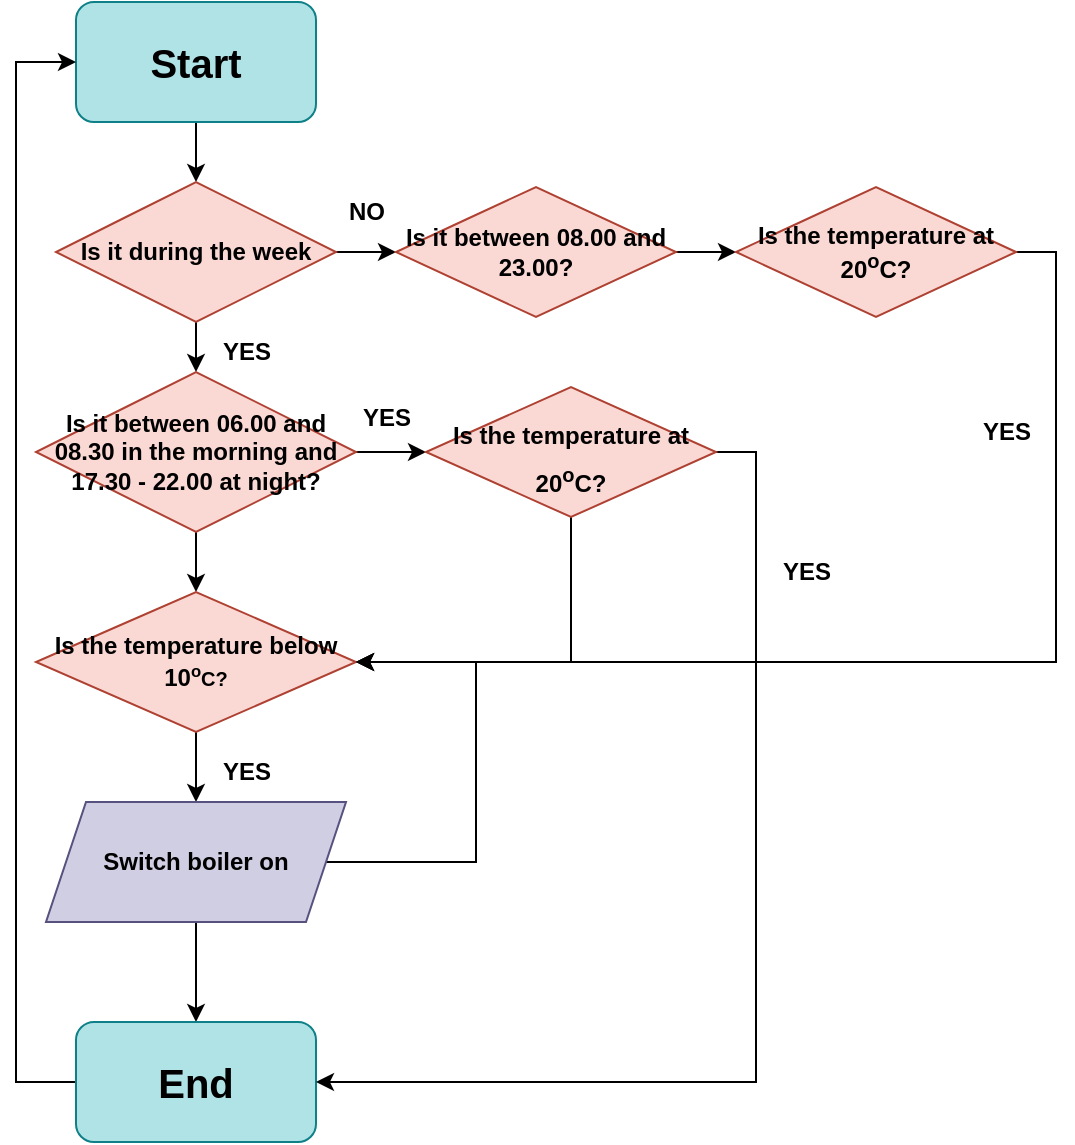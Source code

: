 <mxfile version="20.3.7" type="github">
  <diagram id="dWj9TwvV1gGiNtELdjm1" name="หน้า-1">
    <mxGraphModel dx="993" dy="598" grid="1" gridSize="10" guides="1" tooltips="1" connect="1" arrows="1" fold="1" page="1" pageScale="1" pageWidth="827" pageHeight="1169" math="0" shadow="0">
      <root>
        <mxCell id="0" />
        <mxCell id="1" parent="0" />
        <mxCell id="hGGDuQWn7y-H-F-gl3Fu-5" value="" style="edgeStyle=orthogonalEdgeStyle;rounded=0;orthogonalLoop=1;jettySize=auto;html=1;fontSize=20;" edge="1" parent="1" source="hGGDuQWn7y-H-F-gl3Fu-1" target="hGGDuQWn7y-H-F-gl3Fu-4">
          <mxGeometry relative="1" as="geometry" />
        </mxCell>
        <mxCell id="hGGDuQWn7y-H-F-gl3Fu-1" value="&lt;b&gt;&lt;font style=&quot;font-size: 20px;&quot;&gt;Start&lt;/font&gt;&lt;/b&gt;" style="rounded=1;whiteSpace=wrap;html=1;fillColor=#b0e3e6;strokeColor=#0e8088;" vertex="1" parent="1">
          <mxGeometry x="40" y="40" width="120" height="60" as="geometry" />
        </mxCell>
        <mxCell id="hGGDuQWn7y-H-F-gl3Fu-7" value="" style="edgeStyle=orthogonalEdgeStyle;rounded=0;orthogonalLoop=1;jettySize=auto;html=1;fontSize=20;" edge="1" parent="1" source="hGGDuQWn7y-H-F-gl3Fu-4" target="hGGDuQWn7y-H-F-gl3Fu-6">
          <mxGeometry relative="1" as="geometry" />
        </mxCell>
        <mxCell id="hGGDuQWn7y-H-F-gl3Fu-11" value="" style="edgeStyle=orthogonalEdgeStyle;rounded=0;orthogonalLoop=1;jettySize=auto;html=1;fontSize=20;" edge="1" parent="1" source="hGGDuQWn7y-H-F-gl3Fu-4" target="hGGDuQWn7y-H-F-gl3Fu-10">
          <mxGeometry relative="1" as="geometry" />
        </mxCell>
        <mxCell id="hGGDuQWn7y-H-F-gl3Fu-4" value="&lt;b&gt;Is it during the week&lt;/b&gt;" style="rhombus;whiteSpace=wrap;html=1;fillColor=#fad9d5;strokeColor=#ae4132;rounded=1;arcSize=0;" vertex="1" parent="1">
          <mxGeometry x="30" y="130" width="140" height="70" as="geometry" />
        </mxCell>
        <mxCell id="hGGDuQWn7y-H-F-gl3Fu-9" value="" style="edgeStyle=orthogonalEdgeStyle;rounded=0;orthogonalLoop=1;jettySize=auto;html=1;fontSize=20;" edge="1" parent="1" source="hGGDuQWn7y-H-F-gl3Fu-6" target="hGGDuQWn7y-H-F-gl3Fu-8">
          <mxGeometry relative="1" as="geometry" />
        </mxCell>
        <mxCell id="hGGDuQWn7y-H-F-gl3Fu-15" value="" style="edgeStyle=orthogonalEdgeStyle;rounded=0;orthogonalLoop=1;jettySize=auto;html=1;fontSize=20;entryX=0;entryY=0.5;entryDx=0;entryDy=0;" edge="1" parent="1" source="hGGDuQWn7y-H-F-gl3Fu-6" target="hGGDuQWn7y-H-F-gl3Fu-39">
          <mxGeometry relative="1" as="geometry">
            <mxPoint x="210" y="265" as="targetPoint" />
          </mxGeometry>
        </mxCell>
        <mxCell id="hGGDuQWn7y-H-F-gl3Fu-6" value="&lt;b&gt;Is it between 06.00 and 08.30 in the morning and 17.30 - 22.00 at night?&lt;/b&gt;" style="rhombus;whiteSpace=wrap;html=1;fillColor=#fad9d5;strokeColor=#ae4132;rounded=1;arcSize=0;" vertex="1" parent="1">
          <mxGeometry x="20" y="225" width="160" height="80" as="geometry" />
        </mxCell>
        <mxCell id="hGGDuQWn7y-H-F-gl3Fu-23" value="" style="edgeStyle=orthogonalEdgeStyle;rounded=0;orthogonalLoop=1;jettySize=auto;html=1;fontSize=20;" edge="1" parent="1" source="hGGDuQWn7y-H-F-gl3Fu-8" target="hGGDuQWn7y-H-F-gl3Fu-22">
          <mxGeometry relative="1" as="geometry" />
        </mxCell>
        <mxCell id="hGGDuQWn7y-H-F-gl3Fu-8" value="&lt;b&gt;Is the temperature below 10&lt;font size=&quot;1&quot;&gt;&lt;sup&gt;o&lt;/sup&gt;C?&lt;/font&gt;&lt;/b&gt;" style="rhombus;whiteSpace=wrap;html=1;fillColor=#fad9d5;strokeColor=#ae4132;rounded=1;arcSize=0;" vertex="1" parent="1">
          <mxGeometry x="20" y="335" width="160" height="70" as="geometry" />
        </mxCell>
        <mxCell id="hGGDuQWn7y-H-F-gl3Fu-19" value="" style="edgeStyle=orthogonalEdgeStyle;rounded=0;orthogonalLoop=1;jettySize=auto;html=1;fontSize=20;entryX=0;entryY=0.5;entryDx=0;entryDy=0;" edge="1" parent="1" source="hGGDuQWn7y-H-F-gl3Fu-10" target="hGGDuQWn7y-H-F-gl3Fu-44">
          <mxGeometry relative="1" as="geometry">
            <mxPoint x="380.018" y="164.947" as="targetPoint" />
          </mxGeometry>
        </mxCell>
        <mxCell id="hGGDuQWn7y-H-F-gl3Fu-10" value="&lt;b&gt;Is it between 08.00 and 23.00?&lt;/b&gt;" style="rhombus;whiteSpace=wrap;html=1;fillColor=#fad9d5;strokeColor=#ae4132;rounded=1;arcSize=0;" vertex="1" parent="1">
          <mxGeometry x="200" y="132.5" width="140" height="65" as="geometry" />
        </mxCell>
        <mxCell id="hGGDuQWn7y-H-F-gl3Fu-28" style="edgeStyle=orthogonalEdgeStyle;rounded=0;orthogonalLoop=1;jettySize=auto;html=1;fontFamily=Helvetica;fontSize=12;fontColor=default;entryX=1;entryY=0.5;entryDx=0;entryDy=0;exitX=0.5;exitY=1;exitDx=0;exitDy=0;" edge="1" parent="1" source="hGGDuQWn7y-H-F-gl3Fu-39" target="hGGDuQWn7y-H-F-gl3Fu-8">
          <mxGeometry relative="1" as="geometry">
            <mxPoint x="410" y="380" as="targetPoint" />
            <mxPoint x="350" y="265" as="sourcePoint" />
            <Array as="points">
              <mxPoint x="287" y="370" />
            </Array>
          </mxGeometry>
        </mxCell>
        <mxCell id="hGGDuQWn7y-H-F-gl3Fu-25" value="" style="edgeStyle=orthogonalEdgeStyle;rounded=0;orthogonalLoop=1;jettySize=auto;html=1;fontSize=20;" edge="1" parent="1" source="hGGDuQWn7y-H-F-gl3Fu-22" target="hGGDuQWn7y-H-F-gl3Fu-24">
          <mxGeometry relative="1" as="geometry" />
        </mxCell>
        <mxCell id="hGGDuQWn7y-H-F-gl3Fu-29" style="edgeStyle=orthogonalEdgeStyle;rounded=0;orthogonalLoop=1;jettySize=auto;html=1;exitX=1;exitY=0.5;exitDx=0;exitDy=0;fontFamily=Helvetica;fontSize=12;fontColor=default;entryX=1;entryY=0.5;entryDx=0;entryDy=0;" edge="1" parent="1" source="hGGDuQWn7y-H-F-gl3Fu-22" target="hGGDuQWn7y-H-F-gl3Fu-8">
          <mxGeometry relative="1" as="geometry">
            <mxPoint x="210" y="370" as="targetPoint" />
            <Array as="points">
              <mxPoint x="240" y="470" />
              <mxPoint x="240" y="370" />
            </Array>
          </mxGeometry>
        </mxCell>
        <mxCell id="hGGDuQWn7y-H-F-gl3Fu-22" value="&lt;b&gt;Switch boiler on&lt;/b&gt;" style="shape=parallelogram;perimeter=parallelogramPerimeter;whiteSpace=wrap;html=1;fixedSize=1;fillColor=#d0cee2;strokeColor=#56517e;rounded=1;arcSize=0;" vertex="1" parent="1">
          <mxGeometry x="25" y="440" width="150" height="60" as="geometry" />
        </mxCell>
        <mxCell id="hGGDuQWn7y-H-F-gl3Fu-46" style="edgeStyle=orthogonalEdgeStyle;rounded=0;orthogonalLoop=1;jettySize=auto;html=1;exitX=0;exitY=0.5;exitDx=0;exitDy=0;fontFamily=Helvetica;fontSize=12;fontColor=default;entryX=0;entryY=0.5;entryDx=0;entryDy=0;" edge="1" parent="1" source="hGGDuQWn7y-H-F-gl3Fu-24" target="hGGDuQWn7y-H-F-gl3Fu-1">
          <mxGeometry relative="1" as="geometry">
            <mxPoint x="20" y="100" as="targetPoint" />
            <Array as="points">
              <mxPoint x="10" y="580" />
              <mxPoint x="10" y="70" />
            </Array>
          </mxGeometry>
        </mxCell>
        <mxCell id="hGGDuQWn7y-H-F-gl3Fu-24" value="&lt;b&gt;&lt;font style=&quot;font-size: 20px;&quot;&gt;End&lt;/font&gt;&lt;/b&gt;" style="whiteSpace=wrap;html=1;fillColor=#b0e3e6;strokeColor=#0e8088;rounded=1;arcSize=15;" vertex="1" parent="1">
          <mxGeometry x="40" y="550" width="120" height="60" as="geometry" />
        </mxCell>
        <mxCell id="hGGDuQWn7y-H-F-gl3Fu-26" style="edgeStyle=orthogonalEdgeStyle;rounded=0;orthogonalLoop=1;jettySize=auto;html=1;exitX=1;exitY=0.5;exitDx=0;exitDy=0;fontSize=20;entryX=1;entryY=0.5;entryDx=0;entryDy=0;" edge="1" parent="1" source="hGGDuQWn7y-H-F-gl3Fu-44" target="hGGDuQWn7y-H-F-gl3Fu-8">
          <mxGeometry relative="1" as="geometry">
            <mxPoint x="510" y="165" as="sourcePoint" />
            <mxPoint x="540" y="260" as="targetPoint" />
            <Array as="points">
              <mxPoint x="530" y="165" />
              <mxPoint x="530" y="370" />
            </Array>
          </mxGeometry>
        </mxCell>
        <mxCell id="hGGDuQWn7y-H-F-gl3Fu-30" value="&lt;b&gt;YES&lt;/b&gt;" style="text;html=1;align=center;verticalAlign=middle;resizable=0;points=[];autosize=1;strokeColor=none;fillColor=none;fontSize=12;fontFamily=Helvetica;fontColor=default;" vertex="1" parent="1">
          <mxGeometry x="100" y="200" width="50" height="30" as="geometry" />
        </mxCell>
        <mxCell id="hGGDuQWn7y-H-F-gl3Fu-32" value="&lt;b&gt;YES&lt;/b&gt;" style="text;html=1;align=center;verticalAlign=middle;resizable=0;points=[];autosize=1;strokeColor=none;fillColor=none;fontSize=12;fontFamily=Helvetica;fontColor=default;" vertex="1" parent="1">
          <mxGeometry x="100" y="410" width="50" height="30" as="geometry" />
        </mxCell>
        <mxCell id="hGGDuQWn7y-H-F-gl3Fu-33" value="&lt;b&gt;NO&lt;/b&gt;" style="text;html=1;align=center;verticalAlign=middle;resizable=0;points=[];autosize=1;strokeColor=none;fillColor=none;fontSize=12;fontFamily=Helvetica;fontColor=default;" vertex="1" parent="1">
          <mxGeometry x="165" y="130" width="40" height="30" as="geometry" />
        </mxCell>
        <mxCell id="hGGDuQWn7y-H-F-gl3Fu-40" style="edgeStyle=orthogonalEdgeStyle;rounded=0;orthogonalLoop=1;jettySize=auto;html=1;exitX=1;exitY=0.5;exitDx=0;exitDy=0;fontFamily=Helvetica;fontSize=12;fontColor=default;entryX=1;entryY=0.5;entryDx=0;entryDy=0;" edge="1" parent="1" source="hGGDuQWn7y-H-F-gl3Fu-39" target="hGGDuQWn7y-H-F-gl3Fu-24">
          <mxGeometry relative="1" as="geometry">
            <mxPoint x="190" y="550" as="targetPoint" />
          </mxGeometry>
        </mxCell>
        <mxCell id="hGGDuQWn7y-H-F-gl3Fu-39" value="&lt;font style=&quot;font-size: 12px;&quot;&gt;&lt;b&gt;Is the temperature at 20&lt;sup&gt;o&lt;/sup&gt;C?&lt;/b&gt;&lt;/font&gt;" style="rhombus;whiteSpace=wrap;html=1;rounded=1;strokeColor=#ae4132;fontFamily=Helvetica;fontSize=20;fontColor=default;fillColor=#fad9d5;arcSize=0;" vertex="1" parent="1">
          <mxGeometry x="215" y="232.5" width="145" height="65" as="geometry" />
        </mxCell>
        <mxCell id="hGGDuQWn7y-H-F-gl3Fu-42" value="&lt;b&gt;YES&lt;/b&gt;" style="text;html=1;align=center;verticalAlign=middle;resizable=0;points=[];autosize=1;strokeColor=none;fillColor=none;fontSize=12;fontFamily=Helvetica;fontColor=default;" vertex="1" parent="1">
          <mxGeometry x="380" y="310" width="50" height="30" as="geometry" />
        </mxCell>
        <mxCell id="hGGDuQWn7y-H-F-gl3Fu-43" value="&lt;b&gt;YES&lt;/b&gt;" style="text;html=1;align=center;verticalAlign=middle;resizable=0;points=[];autosize=1;strokeColor=none;fillColor=none;fontSize=12;fontFamily=Helvetica;fontColor=default;" vertex="1" parent="1">
          <mxGeometry x="170" y="232.5" width="50" height="30" as="geometry" />
        </mxCell>
        <mxCell id="hGGDuQWn7y-H-F-gl3Fu-44" value="&lt;b&gt;Is the temperature at 20&lt;sup&gt;o&lt;/sup&gt;C?&lt;/b&gt;" style="rhombus;whiteSpace=wrap;html=1;rounded=1;strokeColor=#ae4132;fontFamily=Helvetica;fontSize=12;fontColor=default;fillColor=#fad9d5;arcSize=0;" vertex="1" parent="1">
          <mxGeometry x="370" y="132.5" width="140" height="65" as="geometry" />
        </mxCell>
        <mxCell id="hGGDuQWn7y-H-F-gl3Fu-45" value="&lt;b&gt;YES&lt;/b&gt;" style="text;html=1;align=center;verticalAlign=middle;resizable=0;points=[];autosize=1;strokeColor=none;fillColor=none;fontSize=12;fontFamily=Helvetica;fontColor=default;" vertex="1" parent="1">
          <mxGeometry x="480" y="240" width="50" height="30" as="geometry" />
        </mxCell>
      </root>
    </mxGraphModel>
  </diagram>
</mxfile>
